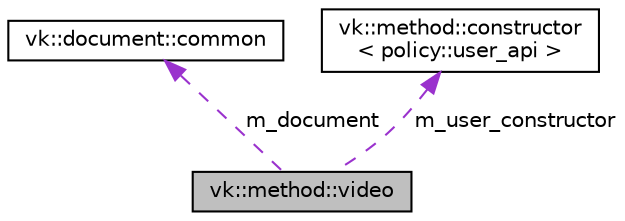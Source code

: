 digraph "vk::method::video"
{
 // LATEX_PDF_SIZE
  edge [fontname="Helvetica",fontsize="10",labelfontname="Helvetica",labelfontsize="10"];
  node [fontname="Helvetica",fontsize="10",shape=record];
  Node1 [label="vk::method::video",height=0.2,width=0.4,color="black", fillcolor="grey75", style="filled", fontcolor="black",tooltip="The video methods representation."];
  Node2 -> Node1 [dir="back",color="darkorchid3",fontsize="10",style="dashed",label=" m_document" ,fontname="Helvetica"];
  Node2 [label="vk::document::common",height=0.2,width=0.4,color="black", fillcolor="white", style="filled",URL="$classvk_1_1document_1_1common.html",tooltip="The base class for vk::docs, vk::photos and vk::video."];
  Node3 -> Node1 [dir="back",color="darkorchid3",fontsize="10",style="dashed",label=" m_user_constructor" ,fontname="Helvetica"];
  Node3 [label="vk::method::constructor\l\< policy::user_api \>",height=0.2,width=0.4,color="black", fillcolor="white", style="filled",URL="$classvk_1_1method_1_1constructor.html",tooltip=" "];
}
